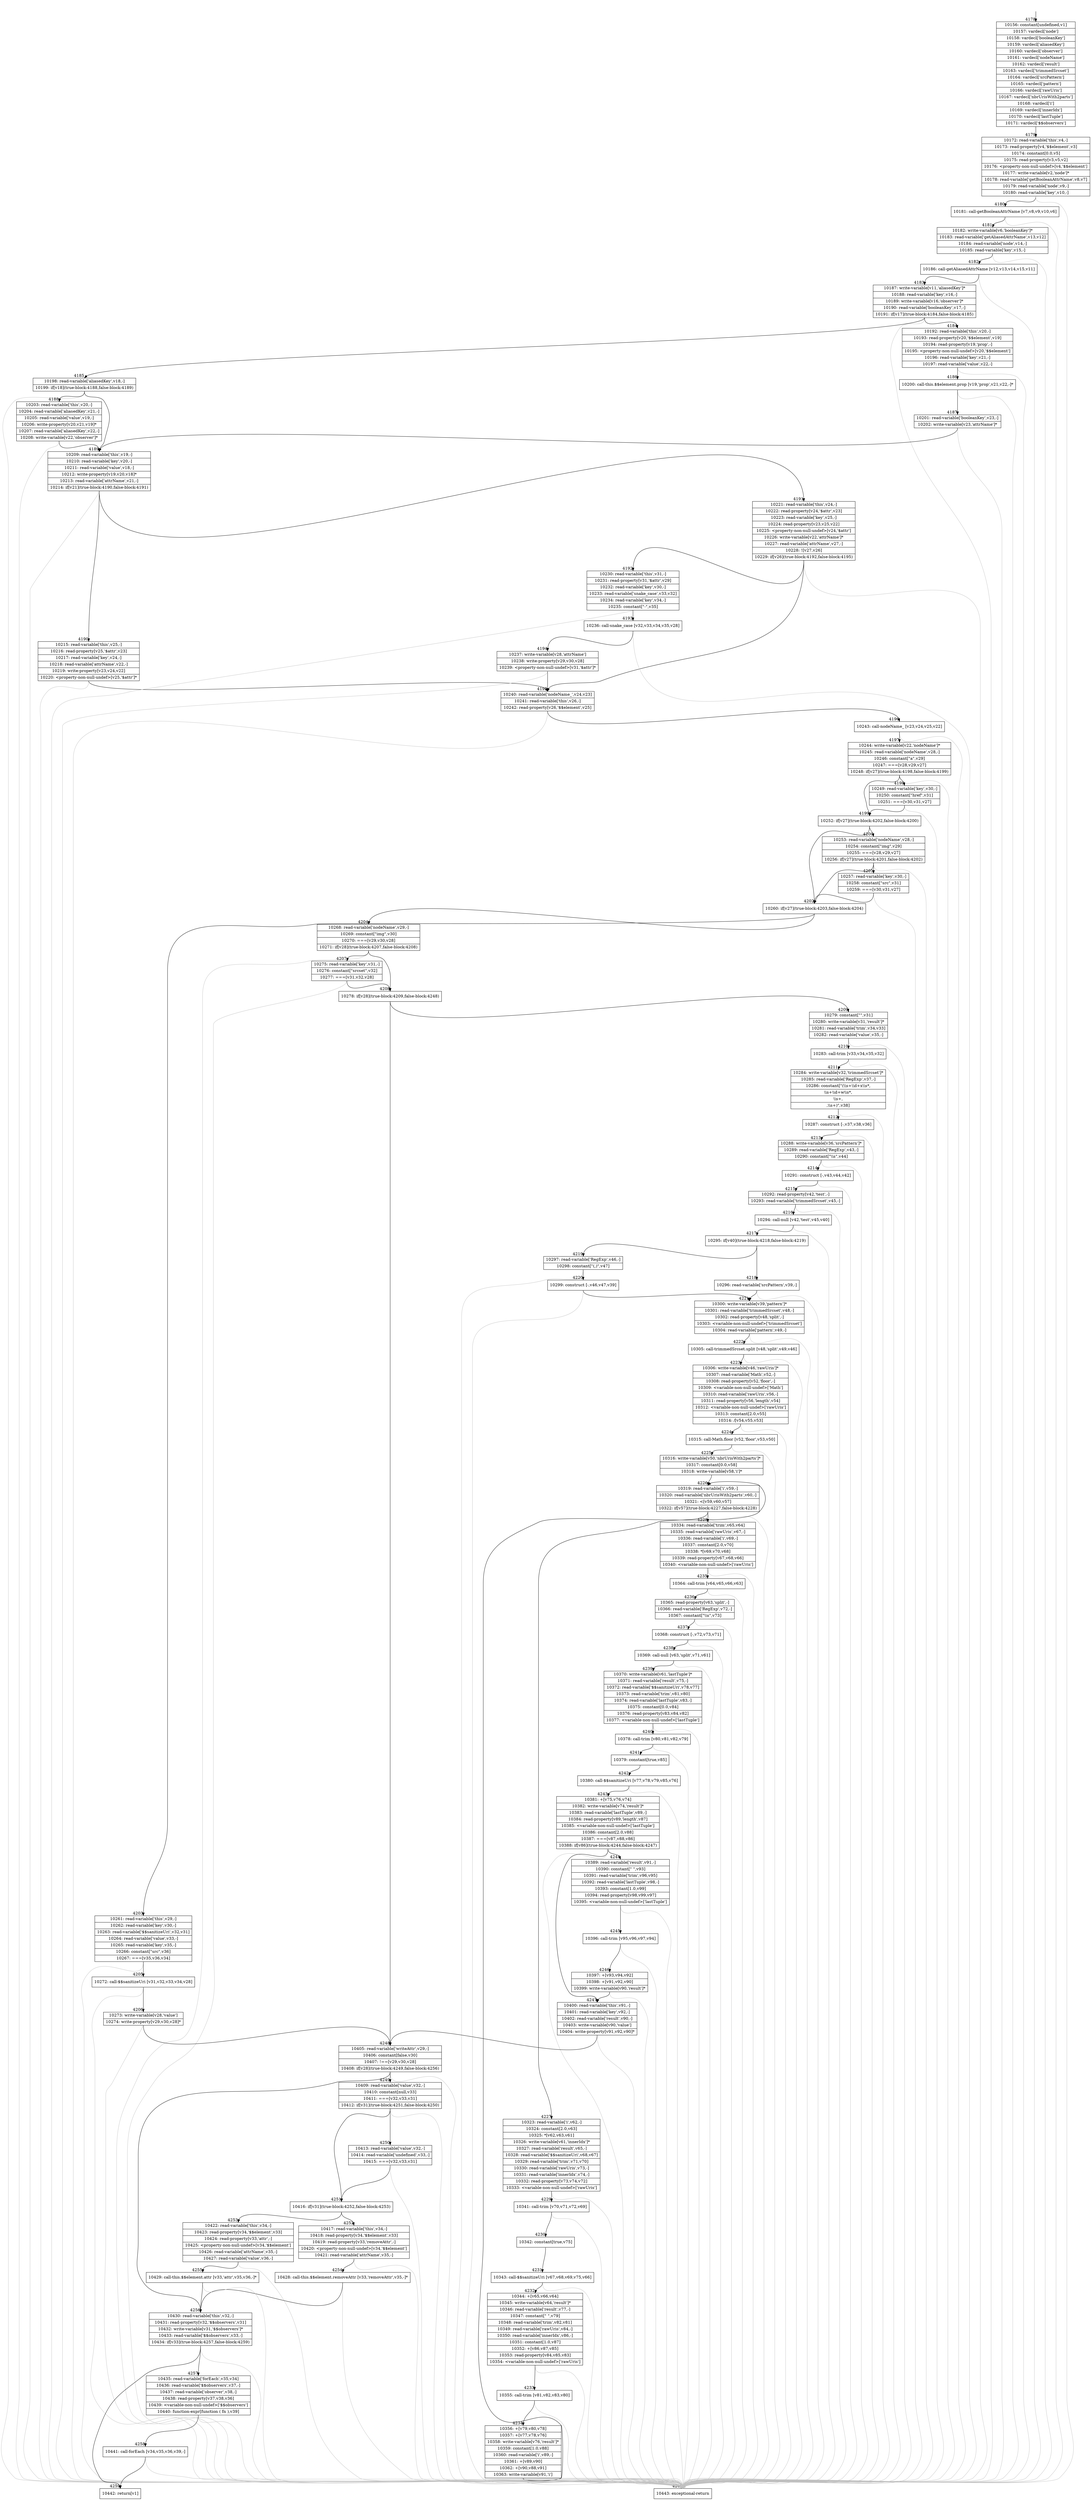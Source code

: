 digraph {
rankdir="TD"
BB_entry350[shape=none,label=""];
BB_entry350 -> BB4178 [tailport=s, headport=n, headlabel="    4178"]
BB4178 [shape=record label="{10156: constant[undefined,v1]|10157: vardecl['node']|10158: vardecl['booleanKey']|10159: vardecl['aliasedKey']|10160: vardecl['observer']|10161: vardecl['nodeName']|10162: vardecl['result']|10163: vardecl['trimmedSrcset']|10164: vardecl['srcPattern']|10165: vardecl['pattern']|10166: vardecl['rawUris']|10167: vardecl['nbrUrisWith2parts']|10168: vardecl['i']|10169: vardecl['innerIdx']|10170: vardecl['lastTuple']|10171: vardecl['$$observers']}" ] 
BB4178 -> BB4179 [tailport=s, headport=n, headlabel="      4179"]
BB4179 [shape=record label="{10172: read-variable['this',v4,-]|10173: read-property[v4,'$$element',v3]|10174: constant[0.0,v5]|10175: read-property[v3,v5,v2]|10176: \<property-non-null-undef\>[v4,'$$element']|10177: write-variable[v2,'node']*|10178: read-variable['getBooleanAttrName',v8,v7]|10179: read-variable['node',v9,-]|10180: read-variable['key',v10,-]}" ] 
BB4179 -> BB4180 [tailport=s, headport=n, headlabel="      4180"]
BB4179 -> BB4260 [tailport=s, headport=n, color=gray, headlabel="      4260"]
BB4180 [shape=record label="{10181: call-getBooleanAttrName [v7,v8,v9,v10,v6]}" ] 
BB4180 -> BB4181 [tailport=s, headport=n, headlabel="      4181"]
BB4180 -> BB4260 [tailport=s, headport=n, color=gray]
BB4181 [shape=record label="{10182: write-variable[v6,'booleanKey']*|10183: read-variable['getAliasedAttrName',v13,v12]|10184: read-variable['node',v14,-]|10185: read-variable['key',v15,-]}" ] 
BB4181 -> BB4182 [tailport=s, headport=n, headlabel="      4182"]
BB4181 -> BB4260 [tailport=s, headport=n, color=gray]
BB4182 [shape=record label="{10186: call-getAliasedAttrName [v12,v13,v14,v15,v11]}" ] 
BB4182 -> BB4183 [tailport=s, headport=n, headlabel="      4183"]
BB4182 -> BB4260 [tailport=s, headport=n, color=gray]
BB4183 [shape=record label="{10187: write-variable[v11,'aliasedKey']*|10188: read-variable['key',v16,-]|10189: write-variable[v16,'observer']*|10190: read-variable['booleanKey',v17,-]|10191: if[v17](true-block:4184,false-block:4185)}" ] 
BB4183 -> BB4184 [tailport=s, headport=n, headlabel="      4184"]
BB4183 -> BB4185 [tailport=s, headport=n, headlabel="      4185"]
BB4183 -> BB4260 [tailport=s, headport=n, color=gray]
BB4184 [shape=record label="{10192: read-variable['this',v20,-]|10193: read-property[v20,'$$element',v19]|10194: read-property[v19,'prop',-]|10195: \<property-non-null-undef\>[v20,'$$element']|10196: read-variable['key',v21,-]|10197: read-variable['value',v22,-]}" ] 
BB4184 -> BB4186 [tailport=s, headport=n, headlabel="      4186"]
BB4184 -> BB4260 [tailport=s, headport=n, color=gray]
BB4185 [shape=record label="{10198: read-variable['aliasedKey',v18,-]|10199: if[v18](true-block:4188,false-block:4189)}" ] 
BB4185 -> BB4188 [tailport=s, headport=n, headlabel="      4188"]
BB4185 -> BB4189 [tailport=s, headport=n, headlabel="      4189"]
BB4185 -> BB4260 [tailport=s, headport=n, color=gray]
BB4186 [shape=record label="{10200: call-this.$$element.prop [v19,'prop',v21,v22,-]*}" ] 
BB4186 -> BB4187 [tailport=s, headport=n, headlabel="      4187"]
BB4186 -> BB4260 [tailport=s, headport=n, color=gray]
BB4187 [shape=record label="{10201: read-variable['booleanKey',v23,-]|10202: write-variable[v23,'attrName']*}" ] 
BB4187 -> BB4189 [tailport=s, headport=n]
BB4187 -> BB4260 [tailport=s, headport=n, color=gray]
BB4188 [shape=record label="{10203: read-variable['this',v20,-]|10204: read-variable['aliasedKey',v21,-]|10205: read-variable['value',v19,-]|10206: write-property[v20,v21,v19]*|10207: read-variable['aliasedKey',v22,-]|10208: write-variable[v22,'observer']*}" ] 
BB4188 -> BB4189 [tailport=s, headport=n]
BB4188 -> BB4260 [tailport=s, headport=n, color=gray]
BB4189 [shape=record label="{10209: read-variable['this',v19,-]|10210: read-variable['key',v20,-]|10211: read-variable['value',v18,-]|10212: write-property[v19,v20,v18]*|10213: read-variable['attrName',v21,-]|10214: if[v21](true-block:4190,false-block:4191)}" ] 
BB4189 -> BB4190 [tailport=s, headport=n, headlabel="      4190"]
BB4189 -> BB4191 [tailport=s, headport=n, headlabel="      4191"]
BB4189 -> BB4260 [tailport=s, headport=n, color=gray]
BB4190 [shape=record label="{10215: read-variable['this',v25,-]|10216: read-property[v25,'$attr',v23]|10217: read-variable['key',v24,-]|10218: read-variable['attrName',v22,-]|10219: write-property[v23,v24,v22]|10220: \<property-non-null-undef\>[v25,'$attr']*}" ] 
BB4190 -> BB4195 [tailport=s, headport=n, headlabel="      4195"]
BB4190 -> BB4260 [tailport=s, headport=n, color=gray]
BB4191 [shape=record label="{10221: read-variable['this',v24,-]|10222: read-property[v24,'$attr',v23]|10223: read-variable['key',v25,-]|10224: read-property[v23,v25,v22]|10225: \<property-non-null-undef\>[v24,'$attr']|10226: write-variable[v22,'attrName']*|10227: read-variable['attrName',v27,-]|10228: ![v27,v26]|10229: if[v26](true-block:4192,false-block:4195)}" ] 
BB4191 -> BB4192 [tailport=s, headport=n, headlabel="      4192"]
BB4191 -> BB4195 [tailport=s, headport=n]
BB4191 -> BB4260 [tailport=s, headport=n, color=gray]
BB4192 [shape=record label="{10230: read-variable['this',v31,-]|10231: read-property[v31,'$attr',v29]|10232: read-variable['key',v30,-]|10233: read-variable['snake_case',v33,v32]|10234: read-variable['key',v34,-]|10235: constant[\"-\",v35]}" ] 
BB4192 -> BB4193 [tailport=s, headport=n, headlabel="      4193"]
BB4192 -> BB4260 [tailport=s, headport=n, color=gray]
BB4193 [shape=record label="{10236: call-snake_case [v32,v33,v34,v35,v28]}" ] 
BB4193 -> BB4194 [tailport=s, headport=n, headlabel="      4194"]
BB4193 -> BB4260 [tailport=s, headport=n, color=gray]
BB4194 [shape=record label="{10237: write-variable[v28,'attrName']|10238: write-property[v29,v30,v28]|10239: \<property-non-null-undef\>[v31,'$attr']*}" ] 
BB4194 -> BB4195 [tailport=s, headport=n]
BB4194 -> BB4260 [tailport=s, headport=n, color=gray]
BB4195 [shape=record label="{10240: read-variable['nodeName_',v24,v23]|10241: read-variable['this',v26,-]|10242: read-property[v26,'$$element',v25]}" ] 
BB4195 -> BB4196 [tailport=s, headport=n, headlabel="      4196"]
BB4195 -> BB4260 [tailport=s, headport=n, color=gray]
BB4196 [shape=record label="{10243: call-nodeName_ [v23,v24,v25,v22]}" ] 
BB4196 -> BB4197 [tailport=s, headport=n, headlabel="      4197"]
BB4196 -> BB4260 [tailport=s, headport=n, color=gray]
BB4197 [shape=record label="{10244: write-variable[v22,'nodeName']*|10245: read-variable['nodeName',v28,-]|10246: constant[\"a\",v29]|10247: ===[v28,v29,v27]|10248: if[v27](true-block:4198,false-block:4199)}" ] 
BB4197 -> BB4199 [tailport=s, headport=n, headlabel="      4199"]
BB4197 -> BB4198 [tailport=s, headport=n, headlabel="      4198"]
BB4197 -> BB4260 [tailport=s, headport=n, color=gray]
BB4198 [shape=record label="{10249: read-variable['key',v30,-]|10250: constant[\"href\",v31]|10251: ===[v30,v31,v27]}" ] 
BB4198 -> BB4199 [tailport=s, headport=n]
BB4198 -> BB4260 [tailport=s, headport=n, color=gray]
BB4199 [shape=record label="{10252: if[v27](true-block:4202,false-block:4200)}" ] 
BB4199 -> BB4202 [tailport=s, headport=n, headlabel="      4202"]
BB4199 -> BB4200 [tailport=s, headport=n, headlabel="      4200"]
BB4200 [shape=record label="{10253: read-variable['nodeName',v28,-]|10254: constant[\"img\",v29]|10255: ===[v28,v29,v27]|10256: if[v27](true-block:4201,false-block:4202)}" ] 
BB4200 -> BB4202 [tailport=s, headport=n]
BB4200 -> BB4201 [tailport=s, headport=n, headlabel="      4201"]
BB4200 -> BB4260 [tailport=s, headport=n, color=gray]
BB4201 [shape=record label="{10257: read-variable['key',v30,-]|10258: constant[\"src\",v31]|10259: ===[v30,v31,v27]}" ] 
BB4201 -> BB4202 [tailport=s, headport=n]
BB4201 -> BB4260 [tailport=s, headport=n, color=gray]
BB4202 [shape=record label="{10260: if[v27](true-block:4203,false-block:4204)}" ] 
BB4202 -> BB4203 [tailport=s, headport=n, headlabel="      4203"]
BB4202 -> BB4204 [tailport=s, headport=n, headlabel="      4204"]
BB4203 [shape=record label="{10261: read-variable['this',v29,-]|10262: read-variable['key',v30,-]|10263: read-variable['$$sanitizeUri',v32,v31]|10264: read-variable['value',v33,-]|10265: read-variable['key',v35,-]|10266: constant[\"src\",v36]|10267: ===[v35,v36,v34]}" ] 
BB4203 -> BB4205 [tailport=s, headport=n, headlabel="      4205"]
BB4203 -> BB4260 [tailport=s, headport=n, color=gray]
BB4204 [shape=record label="{10268: read-variable['nodeName',v29,-]|10269: constant[\"img\",v30]|10270: ===[v29,v30,v28]|10271: if[v28](true-block:4207,false-block:4208)}" ] 
BB4204 -> BB4208 [tailport=s, headport=n, headlabel="      4208"]
BB4204 -> BB4207 [tailport=s, headport=n, headlabel="      4207"]
BB4204 -> BB4260 [tailport=s, headport=n, color=gray]
BB4205 [shape=record label="{10272: call-$$sanitizeUri [v31,v32,v33,v34,v28]}" ] 
BB4205 -> BB4206 [tailport=s, headport=n, headlabel="      4206"]
BB4205 -> BB4260 [tailport=s, headport=n, color=gray]
BB4206 [shape=record label="{10273: write-variable[v28,'value']|10274: write-property[v29,v30,v28]*}" ] 
BB4206 -> BB4248 [tailport=s, headport=n, headlabel="      4248"]
BB4206 -> BB4260 [tailport=s, headport=n, color=gray]
BB4207 [shape=record label="{10275: read-variable['key',v31,-]|10276: constant[\"srcset\",v32]|10277: ===[v31,v32,v28]}" ] 
BB4207 -> BB4208 [tailport=s, headport=n]
BB4207 -> BB4260 [tailport=s, headport=n, color=gray]
BB4208 [shape=record label="{10278: if[v28](true-block:4209,false-block:4248)}" ] 
BB4208 -> BB4209 [tailport=s, headport=n, headlabel="      4209"]
BB4208 -> BB4248 [tailport=s, headport=n]
BB4209 [shape=record label="{10279: constant[\"\",v31]|10280: write-variable[v31,'result']*|10281: read-variable['trim',v34,v33]|10282: read-variable['value',v35,-]}" ] 
BB4209 -> BB4210 [tailport=s, headport=n, headlabel="      4210"]
BB4209 -> BB4260 [tailport=s, headport=n, color=gray]
BB4210 [shape=record label="{10283: call-trim [v33,v34,v35,v32]}" ] 
BB4210 -> BB4211 [tailport=s, headport=n, headlabel="      4211"]
BB4210 -> BB4260 [tailport=s, headport=n, color=gray]
BB4211 [shape=record label="{10284: write-variable[v32,'trimmedSrcset']*|10285: read-variable['RegExp',v37,-]|10286: constant[\"(\\\\s+\\\\d+x\\\\s*,|\\\\s+\\\\d+w\\\\s*,|\\\\s+,|,\\\\s+)\",v38]}" ] 
BB4211 -> BB4212 [tailport=s, headport=n, headlabel="      4212"]
BB4211 -> BB4260 [tailport=s, headport=n, color=gray]
BB4212 [shape=record label="{10287: construct [-,v37,v38,v36]}" ] 
BB4212 -> BB4213 [tailport=s, headport=n, headlabel="      4213"]
BB4212 -> BB4260 [tailport=s, headport=n, color=gray]
BB4213 [shape=record label="{10288: write-variable[v36,'srcPattern']*|10289: read-variable['RegExp',v43,-]|10290: constant[\"\\\\s\",v44]}" ] 
BB4213 -> BB4214 [tailport=s, headport=n, headlabel="      4214"]
BB4213 -> BB4260 [tailport=s, headport=n, color=gray]
BB4214 [shape=record label="{10291: construct [-,v43,v44,v42]}" ] 
BB4214 -> BB4215 [tailport=s, headport=n, headlabel="      4215"]
BB4214 -> BB4260 [tailport=s, headport=n, color=gray]
BB4215 [shape=record label="{10292: read-property[v42,'test',-]|10293: read-variable['trimmedSrcset',v45,-]}" ] 
BB4215 -> BB4216 [tailport=s, headport=n, headlabel="      4216"]
BB4215 -> BB4260 [tailport=s, headport=n, color=gray]
BB4216 [shape=record label="{10294: call-null [v42,'test',v45,v40]}" ] 
BB4216 -> BB4217 [tailport=s, headport=n, headlabel="      4217"]
BB4216 -> BB4260 [tailport=s, headport=n, color=gray]
BB4217 [shape=record label="{10295: if[v40](true-block:4218,false-block:4219)}" ] 
BB4217 -> BB4218 [tailport=s, headport=n, headlabel="      4218"]
BB4217 -> BB4219 [tailport=s, headport=n, headlabel="      4219"]
BB4218 [shape=record label="{10296: read-variable['srcPattern',v39,-]}" ] 
BB4218 -> BB4221 [tailport=s, headport=n, headlabel="      4221"]
BB4218 -> BB4260 [tailport=s, headport=n, color=gray]
BB4219 [shape=record label="{10297: read-variable['RegExp',v46,-]|10298: constant[\"(,)\",v47]}" ] 
BB4219 -> BB4220 [tailport=s, headport=n, headlabel="      4220"]
BB4219 -> BB4260 [tailport=s, headport=n, color=gray]
BB4220 [shape=record label="{10299: construct [-,v46,v47,v39]}" ] 
BB4220 -> BB4221 [tailport=s, headport=n]
BB4220 -> BB4260 [tailport=s, headport=n, color=gray]
BB4221 [shape=record label="{10300: write-variable[v39,'pattern']*|10301: read-variable['trimmedSrcset',v48,-]|10302: read-property[v48,'split',-]|10303: \<variable-non-null-undef\>['trimmedSrcset']|10304: read-variable['pattern',v49,-]}" ] 
BB4221 -> BB4222 [tailport=s, headport=n, headlabel="      4222"]
BB4221 -> BB4260 [tailport=s, headport=n, color=gray]
BB4222 [shape=record label="{10305: call-trimmedSrcset.split [v48,'split',v49,v46]}" ] 
BB4222 -> BB4223 [tailport=s, headport=n, headlabel="      4223"]
BB4222 -> BB4260 [tailport=s, headport=n, color=gray]
BB4223 [shape=record label="{10306: write-variable[v46,'rawUris']*|10307: read-variable['Math',v52,-]|10308: read-property[v52,'floor',-]|10309: \<variable-non-null-undef\>['Math']|10310: read-variable['rawUris',v56,-]|10311: read-property[v56,'length',v54]|10312: \<variable-non-null-undef\>['rawUris']|10313: constant[2.0,v55]|10314: /[v54,v55,v53]}" ] 
BB4223 -> BB4224 [tailport=s, headport=n, headlabel="      4224"]
BB4223 -> BB4260 [tailport=s, headport=n, color=gray]
BB4224 [shape=record label="{10315: call-Math.floor [v52,'floor',v53,v50]}" ] 
BB4224 -> BB4225 [tailport=s, headport=n, headlabel="      4225"]
BB4224 -> BB4260 [tailport=s, headport=n, color=gray]
BB4225 [shape=record label="{10316: write-variable[v50,'nbrUrisWith2parts']*|10317: constant[0.0,v58]|10318: write-variable[v58,'i']*}" ] 
BB4225 -> BB4226 [tailport=s, headport=n, headlabel="      4226"]
BB4226 [shape=record label="{10319: read-variable['i',v59,-]|10320: read-variable['nbrUrisWith2parts',v60,-]|10321: \<[v59,v60,v57]|10322: if[v57](true-block:4227,false-block:4228)}" ] 
BB4226 -> BB4227 [tailport=s, headport=n, headlabel="      4227"]
BB4226 -> BB4228 [tailport=s, headport=n, headlabel="      4228"]
BB4226 -> BB4260 [tailport=s, headport=n, color=gray]
BB4227 [shape=record label="{10323: read-variable['i',v62,-]|10324: constant[2.0,v63]|10325: *[v62,v63,v61]|10326: write-variable[v61,'innerIdx']*|10327: read-variable['result',v65,-]|10328: read-variable['$$sanitizeUri',v68,v67]|10329: read-variable['trim',v71,v70]|10330: read-variable['rawUris',v73,-]|10331: read-variable['innerIdx',v74,-]|10332: read-property[v73,v74,v72]|10333: \<variable-non-null-undef\>['rawUris']}" ] 
BB4227 -> BB4229 [tailport=s, headport=n, headlabel="      4229"]
BB4227 -> BB4260 [tailport=s, headport=n, color=gray]
BB4228 [shape=record label="{10334: read-variable['trim',v65,v64]|10335: read-variable['rawUris',v67,-]|10336: read-variable['i',v69,-]|10337: constant[2.0,v70]|10338: *[v69,v70,v68]|10339: read-property[v67,v68,v66]|10340: \<variable-non-null-undef\>['rawUris']}" ] 
BB4228 -> BB4235 [tailport=s, headport=n, headlabel="      4235"]
BB4228 -> BB4260 [tailport=s, headport=n, color=gray]
BB4229 [shape=record label="{10341: call-trim [v70,v71,v72,v69]}" ] 
BB4229 -> BB4230 [tailport=s, headport=n, headlabel="      4230"]
BB4229 -> BB4260 [tailport=s, headport=n, color=gray]
BB4230 [shape=record label="{10342: constant[true,v75]}" ] 
BB4230 -> BB4231 [tailport=s, headport=n, headlabel="      4231"]
BB4231 [shape=record label="{10343: call-$$sanitizeUri [v67,v68,v69,v75,v66]}" ] 
BB4231 -> BB4232 [tailport=s, headport=n, headlabel="      4232"]
BB4231 -> BB4260 [tailport=s, headport=n, color=gray]
BB4232 [shape=record label="{10344: +[v65,v66,v64]|10345: write-variable[v64,'result']*|10346: read-variable['result',v77,-]|10347: constant[\" \",v79]|10348: read-variable['trim',v82,v81]|10349: read-variable['rawUris',v84,-]|10350: read-variable['innerIdx',v86,-]|10351: constant[1.0,v87]|10352: +[v86,v87,v85]|10353: read-property[v84,v85,v83]|10354: \<variable-non-null-undef\>['rawUris']}" ] 
BB4232 -> BB4233 [tailport=s, headport=n, headlabel="      4233"]
BB4232 -> BB4260 [tailport=s, headport=n, color=gray]
BB4233 [shape=record label="{10355: call-trim [v81,v82,v83,v80]}" ] 
BB4233 -> BB4234 [tailport=s, headport=n, headlabel="      4234"]
BB4233 -> BB4260 [tailport=s, headport=n, color=gray]
BB4234 [shape=record label="{10356: +[v79,v80,v78]|10357: +[v77,v78,v76]|10358: write-variable[v76,'result']*|10359: constant[1.0,v88]|10360: read-variable['i',v89,-]|10361: +[v89,v90]|10362: +[v90,v88,v91]|10363: write-variable[v91,'i']}" ] 
BB4234 -> BB4226 [tailport=s, headport=n]
BB4234 -> BB4260 [tailport=s, headport=n, color=gray]
BB4235 [shape=record label="{10364: call-trim [v64,v65,v66,v63]}" ] 
BB4235 -> BB4236 [tailport=s, headport=n, headlabel="      4236"]
BB4235 -> BB4260 [tailport=s, headport=n, color=gray]
BB4236 [shape=record label="{10365: read-property[v63,'split',-]|10366: read-variable['RegExp',v72,-]|10367: constant[\"\\\\s\",v73]}" ] 
BB4236 -> BB4237 [tailport=s, headport=n, headlabel="      4237"]
BB4236 -> BB4260 [tailport=s, headport=n, color=gray]
BB4237 [shape=record label="{10368: construct [-,v72,v73,v71]}" ] 
BB4237 -> BB4238 [tailport=s, headport=n, headlabel="      4238"]
BB4237 -> BB4260 [tailport=s, headport=n, color=gray]
BB4238 [shape=record label="{10369: call-null [v63,'split',v71,v61]}" ] 
BB4238 -> BB4239 [tailport=s, headport=n, headlabel="      4239"]
BB4238 -> BB4260 [tailport=s, headport=n, color=gray]
BB4239 [shape=record label="{10370: write-variable[v61,'lastTuple']*|10371: read-variable['result',v75,-]|10372: read-variable['$$sanitizeUri',v78,v77]|10373: read-variable['trim',v81,v80]|10374: read-variable['lastTuple',v83,-]|10375: constant[0.0,v84]|10376: read-property[v83,v84,v82]|10377: \<variable-non-null-undef\>['lastTuple']}" ] 
BB4239 -> BB4240 [tailport=s, headport=n, headlabel="      4240"]
BB4239 -> BB4260 [tailport=s, headport=n, color=gray]
BB4240 [shape=record label="{10378: call-trim [v80,v81,v82,v79]}" ] 
BB4240 -> BB4241 [tailport=s, headport=n, headlabel="      4241"]
BB4240 -> BB4260 [tailport=s, headport=n, color=gray]
BB4241 [shape=record label="{10379: constant[true,v85]}" ] 
BB4241 -> BB4242 [tailport=s, headport=n, headlabel="      4242"]
BB4242 [shape=record label="{10380: call-$$sanitizeUri [v77,v78,v79,v85,v76]}" ] 
BB4242 -> BB4243 [tailport=s, headport=n, headlabel="      4243"]
BB4242 -> BB4260 [tailport=s, headport=n, color=gray]
BB4243 [shape=record label="{10381: +[v75,v76,v74]|10382: write-variable[v74,'result']*|10383: read-variable['lastTuple',v89,-]|10384: read-property[v89,'length',v87]|10385: \<variable-non-null-undef\>['lastTuple']|10386: constant[2.0,v88]|10387: ===[v87,v88,v86]|10388: if[v86](true-block:4244,false-block:4247)}" ] 
BB4243 -> BB4244 [tailport=s, headport=n, headlabel="      4244"]
BB4243 -> BB4247 [tailport=s, headport=n, headlabel="      4247"]
BB4243 -> BB4260 [tailport=s, headport=n, color=gray]
BB4244 [shape=record label="{10389: read-variable['result',v91,-]|10390: constant[\" \",v93]|10391: read-variable['trim',v96,v95]|10392: read-variable['lastTuple',v98,-]|10393: constant[1.0,v99]|10394: read-property[v98,v99,v97]|10395: \<variable-non-null-undef\>['lastTuple']}" ] 
BB4244 -> BB4245 [tailport=s, headport=n, headlabel="      4245"]
BB4244 -> BB4260 [tailport=s, headport=n, color=gray]
BB4245 [shape=record label="{10396: call-trim [v95,v96,v97,v94]}" ] 
BB4245 -> BB4246 [tailport=s, headport=n, headlabel="      4246"]
BB4245 -> BB4260 [tailport=s, headport=n, color=gray]
BB4246 [shape=record label="{10397: +[v93,v94,v92]|10398: +[v91,v92,v90]|10399: write-variable[v90,'result']*}" ] 
BB4246 -> BB4247 [tailport=s, headport=n]
BB4246 -> BB4260 [tailport=s, headport=n, color=gray]
BB4247 [shape=record label="{10400: read-variable['this',v91,-]|10401: read-variable['key',v92,-]|10402: read-variable['result',v90,-]|10403: write-variable[v90,'value']|10404: write-property[v91,v92,v90]*}" ] 
BB4247 -> BB4248 [tailport=s, headport=n]
BB4247 -> BB4260 [tailport=s, headport=n, color=gray]
BB4248 [shape=record label="{10405: read-variable['writeAttr',v29,-]|10406: constant[false,v30]|10407: !==[v29,v30,v28]|10408: if[v28](true-block:4249,false-block:4256)}" ] 
BB4248 -> BB4249 [tailport=s, headport=n, headlabel="      4249"]
BB4248 -> BB4256 [tailport=s, headport=n, headlabel="      4256"]
BB4248 -> BB4260 [tailport=s, headport=n, color=gray]
BB4249 [shape=record label="{10409: read-variable['value',v32,-]|10410: constant[null,v33]|10411: ===[v32,v33,v31]|10412: if[v31](true-block:4251,false-block:4250)}" ] 
BB4249 -> BB4251 [tailport=s, headport=n, headlabel="      4251"]
BB4249 -> BB4250 [tailport=s, headport=n, headlabel="      4250"]
BB4249 -> BB4260 [tailport=s, headport=n, color=gray]
BB4250 [shape=record label="{10413: read-variable['value',v32,-]|10414: read-variable['undefined',v33,-]|10415: ===[v32,v33,v31]}" ] 
BB4250 -> BB4251 [tailport=s, headport=n]
BB4250 -> BB4260 [tailport=s, headport=n, color=gray]
BB4251 [shape=record label="{10416: if[v31](true-block:4252,false-block:4253)}" ] 
BB4251 -> BB4252 [tailport=s, headport=n, headlabel="      4252"]
BB4251 -> BB4253 [tailport=s, headport=n, headlabel="      4253"]
BB4252 [shape=record label="{10417: read-variable['this',v34,-]|10418: read-property[v34,'$$element',v33]|10419: read-property[v33,'removeAttr',-]|10420: \<property-non-null-undef\>[v34,'$$element']|10421: read-variable['attrName',v35,-]}" ] 
BB4252 -> BB4254 [tailport=s, headport=n, headlabel="      4254"]
BB4252 -> BB4260 [tailport=s, headport=n, color=gray]
BB4253 [shape=record label="{10422: read-variable['this',v34,-]|10423: read-property[v34,'$$element',v33]|10424: read-property[v33,'attr',-]|10425: \<property-non-null-undef\>[v34,'$$element']|10426: read-variable['attrName',v35,-]|10427: read-variable['value',v36,-]}" ] 
BB4253 -> BB4255 [tailport=s, headport=n, headlabel="      4255"]
BB4253 -> BB4260 [tailport=s, headport=n, color=gray]
BB4254 [shape=record label="{10428: call-this.$$element.removeAttr [v33,'removeAttr',v35,-]*}" ] 
BB4254 -> BB4256 [tailport=s, headport=n]
BB4254 -> BB4260 [tailport=s, headport=n, color=gray]
BB4255 [shape=record label="{10429: call-this.$$element.attr [v33,'attr',v35,v36,-]*}" ] 
BB4255 -> BB4256 [tailport=s, headport=n]
BB4255 -> BB4260 [tailport=s, headport=n, color=gray]
BB4256 [shape=record label="{10430: read-variable['this',v32,-]|10431: read-property[v32,'$$observers',v31]|10432: write-variable[v31,'$$observers']*|10433: read-variable['$$observers',v33,-]|10434: if[v33](true-block:4257,false-block:4259)}" ] 
BB4256 -> BB4259 [tailport=s, headport=n, headlabel="      4259"]
BB4256 -> BB4257 [tailport=s, headport=n, headlabel="      4257"]
BB4256 -> BB4260 [tailport=s, headport=n, color=gray]
BB4257 [shape=record label="{10435: read-variable['forEach',v35,v34]|10436: read-variable['$$observers',v37,-]|10437: read-variable['observer',v38,-]|10438: read-property[v37,v38,v36]|10439: \<variable-non-null-undef\>['$$observers']|10440: function-expr[function ( fn ),v39]}" ] 
BB4257 -> BB4258 [tailport=s, headport=n, headlabel="      4258"]
BB4257 -> BB4260 [tailport=s, headport=n, color=gray]
BB4258 [shape=record label="{10441: call-forEach [v34,v35,v36,v39,-]}" ] 
BB4258 -> BB4259 [tailport=s, headport=n]
BB4258 -> BB4260 [tailport=s, headport=n, color=gray]
BB4259 [shape=record label="{10442: return[v1]}" ] 
BB4260 [shape=record label="{10443: exceptional-return}" ] 
//#$~ 7261
}
